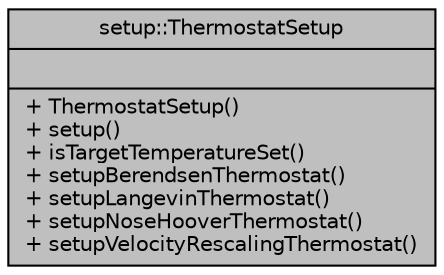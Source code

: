 digraph "setup::ThermostatSetup"
{
 // LATEX_PDF_SIZE
  edge [fontname="Helvetica",fontsize="10",labelfontname="Helvetica",labelfontsize="10"];
  node [fontname="Helvetica",fontsize="10",shape=record];
  Node1 [label="{setup::ThermostatSetup\n||+ ThermostatSetup()\l+ setup()\l+ isTargetTemperatureSet()\l+ setupBerendsenThermostat()\l+ setupLangevinThermostat()\l+ setupNoseHooverThermostat()\l+ setupVelocityRescalingThermostat()\l}",height=0.2,width=0.4,color="black", fillcolor="grey75", style="filled", fontcolor="black",tooltip="this class setups up the thermostat for the simulation"];
}
